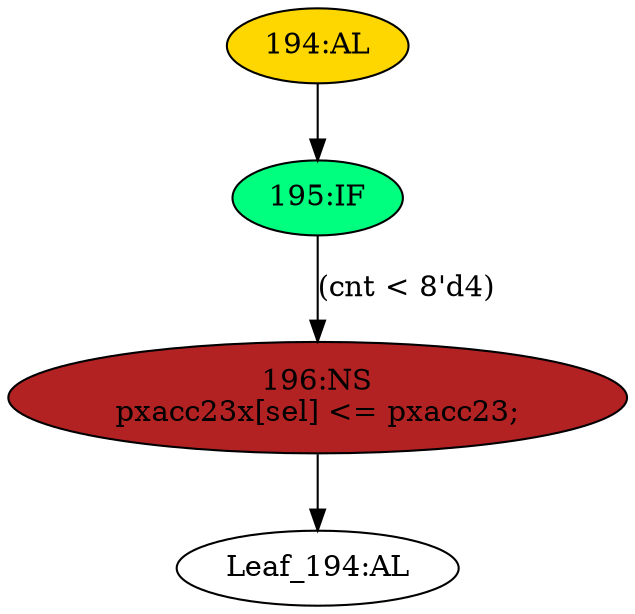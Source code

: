 strict digraph "" {
	node [label="\N"];
	"195:IF"	 [ast="<pyverilog.vparser.ast.IfStatement object at 0x7f5d489c57d0>",
		fillcolor=springgreen,
		label="195:IF",
		statements="[]",
		style=filled,
		typ=IfStatement];
	"196:NS"	 [ast="<pyverilog.vparser.ast.NonblockingSubstitution object at 0x7f5d489c5990>",
		fillcolor=firebrick,
		label="196:NS
pxacc23x[sel] <= pxacc23;",
		statements="[<pyverilog.vparser.ast.NonblockingSubstitution object at 0x7f5d489c5990>]",
		style=filled,
		typ=NonblockingSubstitution];
	"195:IF" -> "196:NS"	 [cond="['cnt']",
		label="(cnt < 8'd4)",
		lineno=195];
	"Leaf_194:AL"	 [def_var="['pxacc23x']",
		label="Leaf_194:AL"];
	"196:NS" -> "Leaf_194:AL"	 [cond="[]",
		lineno=None];
	"194:AL"	 [ast="<pyverilog.vparser.ast.Always object at 0x7f5d489c5a90>",
		clk_sens=True,
		fillcolor=gold,
		label="194:AL",
		sens="['clk']",
		statements="[]",
		style=filled,
		typ=Always,
		use_var="['cnt', 'pxacc23']"];
	"194:AL" -> "195:IF"	 [cond="[]",
		lineno=None];
}
